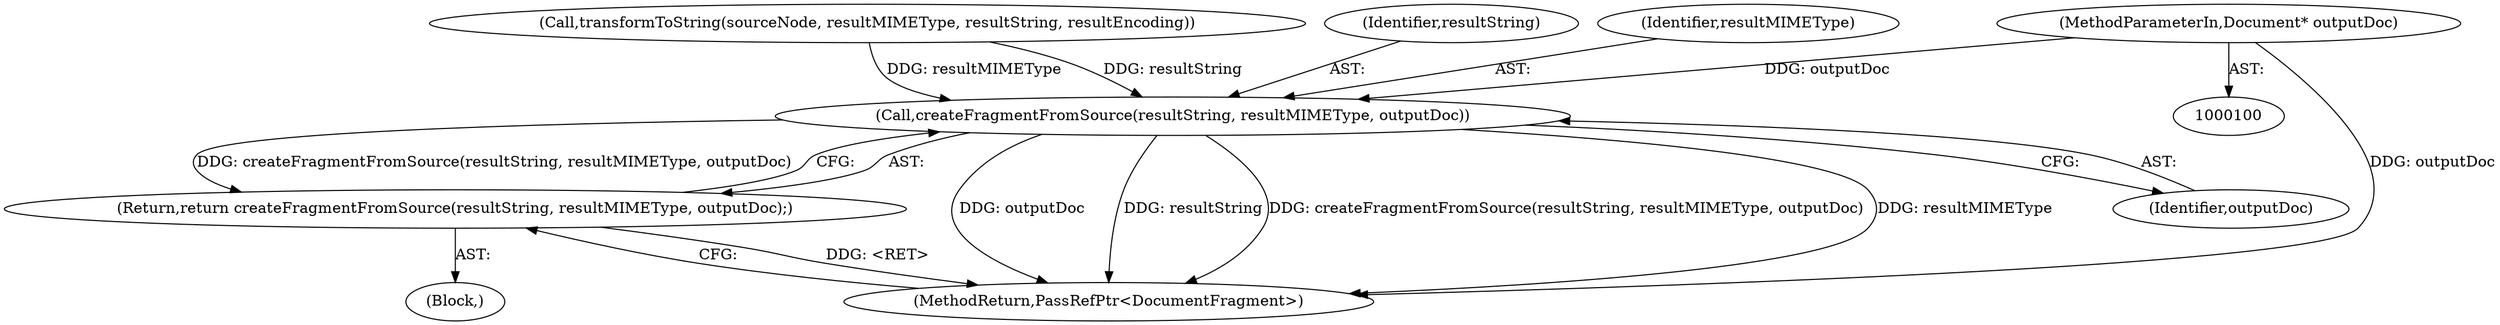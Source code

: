 digraph "1_Chrome_73edae623529f04c668268de49d00324b96166a2_10@pointer" {
"1000102" [label="(MethodParameterIn,Document* outputDoc)"];
"1000122" [label="(Call,createFragmentFromSource(resultString, resultMIMEType, outputDoc))"];
"1000121" [label="(Return,return createFragmentFromSource(resultString, resultMIMEType, outputDoc);)"];
"1000103" [label="(Block,)"];
"1000114" [label="(Call,transformToString(sourceNode, resultMIMEType, resultString, resultEncoding))"];
"1000126" [label="(MethodReturn,PassRefPtr<DocumentFragment>)"];
"1000122" [label="(Call,createFragmentFromSource(resultString, resultMIMEType, outputDoc))"];
"1000123" [label="(Identifier,resultString)"];
"1000124" [label="(Identifier,resultMIMEType)"];
"1000121" [label="(Return,return createFragmentFromSource(resultString, resultMIMEType, outputDoc);)"];
"1000102" [label="(MethodParameterIn,Document* outputDoc)"];
"1000125" [label="(Identifier,outputDoc)"];
"1000102" -> "1000100"  [label="AST: "];
"1000102" -> "1000126"  [label="DDG: outputDoc"];
"1000102" -> "1000122"  [label="DDG: outputDoc"];
"1000122" -> "1000121"  [label="AST: "];
"1000122" -> "1000125"  [label="CFG: "];
"1000123" -> "1000122"  [label="AST: "];
"1000124" -> "1000122"  [label="AST: "];
"1000125" -> "1000122"  [label="AST: "];
"1000121" -> "1000122"  [label="CFG: "];
"1000122" -> "1000126"  [label="DDG: outputDoc"];
"1000122" -> "1000126"  [label="DDG: resultString"];
"1000122" -> "1000126"  [label="DDG: createFragmentFromSource(resultString, resultMIMEType, outputDoc)"];
"1000122" -> "1000126"  [label="DDG: resultMIMEType"];
"1000122" -> "1000121"  [label="DDG: createFragmentFromSource(resultString, resultMIMEType, outputDoc)"];
"1000114" -> "1000122"  [label="DDG: resultString"];
"1000114" -> "1000122"  [label="DDG: resultMIMEType"];
"1000121" -> "1000103"  [label="AST: "];
"1000126" -> "1000121"  [label="CFG: "];
"1000121" -> "1000126"  [label="DDG: <RET>"];
}
